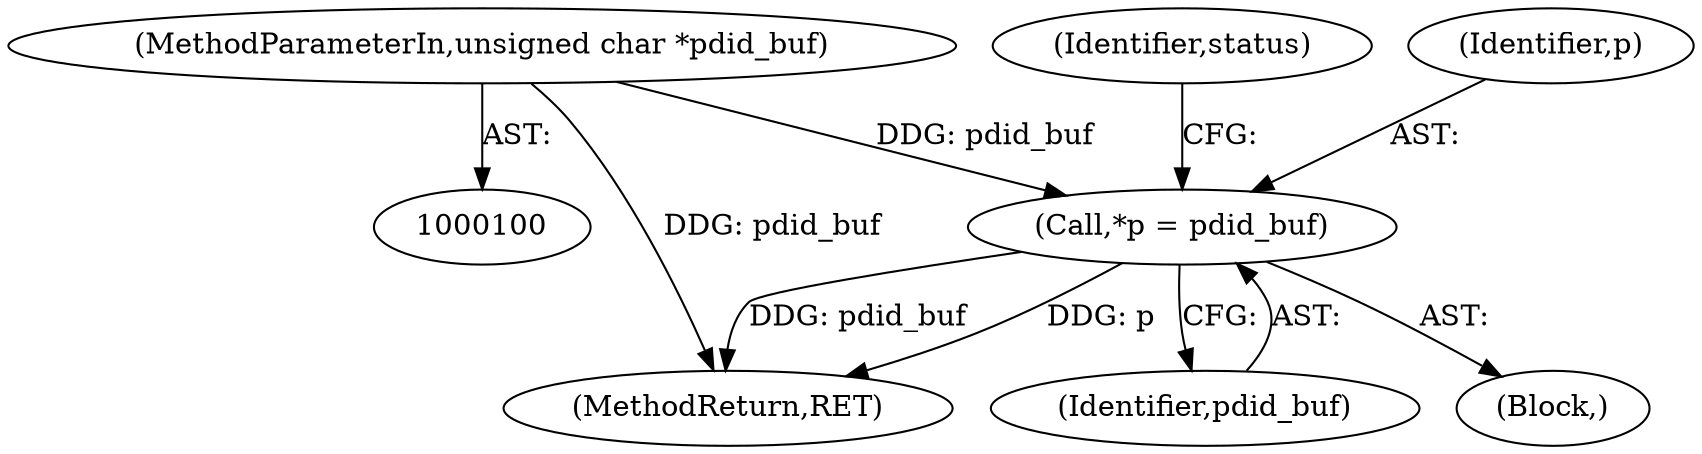 digraph "0_krb5_f249555301940c6df3a2cdda13b56b5674eebc2e@pointer" {
"1000118" [label="(Call,*p = pdid_buf)"];
"1000105" [label="(MethodParameterIn,unsigned char *pdid_buf)"];
"1000198" [label="(MethodReturn,RET)"];
"1000105" [label="(MethodParameterIn,unsigned char *pdid_buf)"];
"1000120" [label="(Identifier,pdid_buf)"];
"1000118" [label="(Call,*p = pdid_buf)"];
"1000123" [label="(Identifier,status)"];
"1000108" [label="(Block,)"];
"1000119" [label="(Identifier,p)"];
"1000118" -> "1000108"  [label="AST: "];
"1000118" -> "1000120"  [label="CFG: "];
"1000119" -> "1000118"  [label="AST: "];
"1000120" -> "1000118"  [label="AST: "];
"1000123" -> "1000118"  [label="CFG: "];
"1000118" -> "1000198"  [label="DDG: p"];
"1000118" -> "1000198"  [label="DDG: pdid_buf"];
"1000105" -> "1000118"  [label="DDG: pdid_buf"];
"1000105" -> "1000100"  [label="AST: "];
"1000105" -> "1000198"  [label="DDG: pdid_buf"];
}
